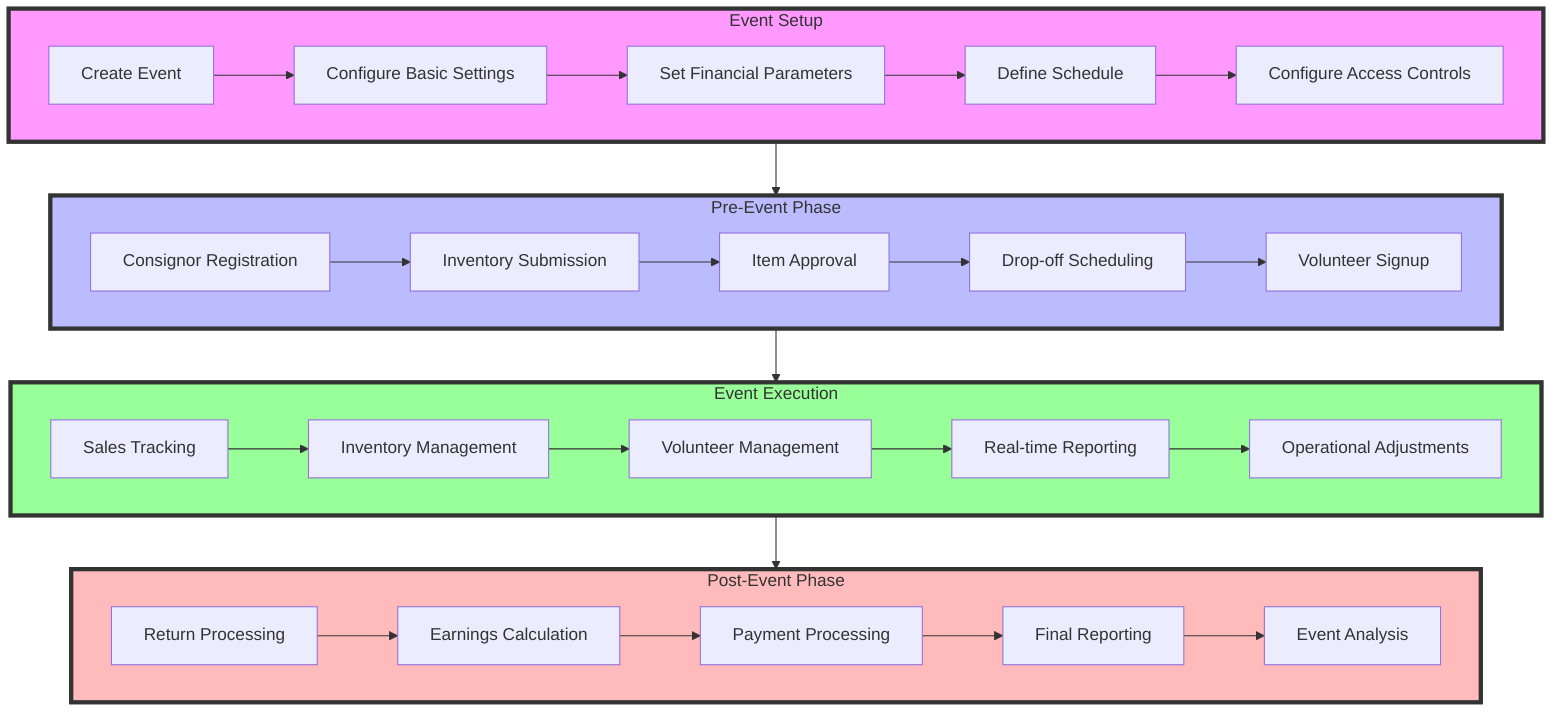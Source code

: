 flowchart TD
    subgraph Setup[Event Setup]
        A1[Create Event] --> A2[Configure Basic Settings]
        A2 --> A3[Set Financial Parameters]
        A3 --> A4[Define Schedule]
        A4 --> A5[Configure Access Controls]
    end
    
    subgraph PreEvent[Pre-Event Phase]
        B1[Consignor Registration] --> B2[Inventory Submission]
        B2 --> B3[Item Approval]
        B3 --> B4[Drop-off Scheduling]
        B4 --> B5[Volunteer Signup]
    end
    
    subgraph Event[Event Execution]
        C1[Sales Tracking] --> C2[Inventory Management]
        C2 --> C3[Volunteer Management]
        C3 --> C4[Real-time Reporting]
        C4 --> C5[Operational Adjustments]
    end
    
    subgraph PostEvent[Post-Event Phase]
        D1[Return Processing] --> D2[Earnings Calculation]
        D2 --> D3[Payment Processing]
        D3 --> D4[Final Reporting]
        D4 --> D5[Event Analysis]
    end
    
    Setup --> PreEvent
    PreEvent --> Event
    Event --> PostEvent
    
    style Setup fill:#f9f,stroke:#333,stroke-width:4px
    style PreEvent fill:#bbf,stroke:#333,stroke-width:4px
    style Event fill:#9f9,stroke:#333,stroke-width:4px
    style PostEvent fill:#fbb,stroke:#333,stroke-width:4px
    
    classDef setup fill:#f9f,stroke:#333,stroke-width:4px
    classDef preEvent fill:#bbf,stroke:#333,stroke-width:4px
    classDef event fill:#9f9,stroke:#333,stroke-width:4px
    classDef postEvent fill:#fbb,stroke:#333,stroke-width:4px
    
    class Setup setup
    class PreEvent preEvent
    class Event event
    class PostEvent postEvent